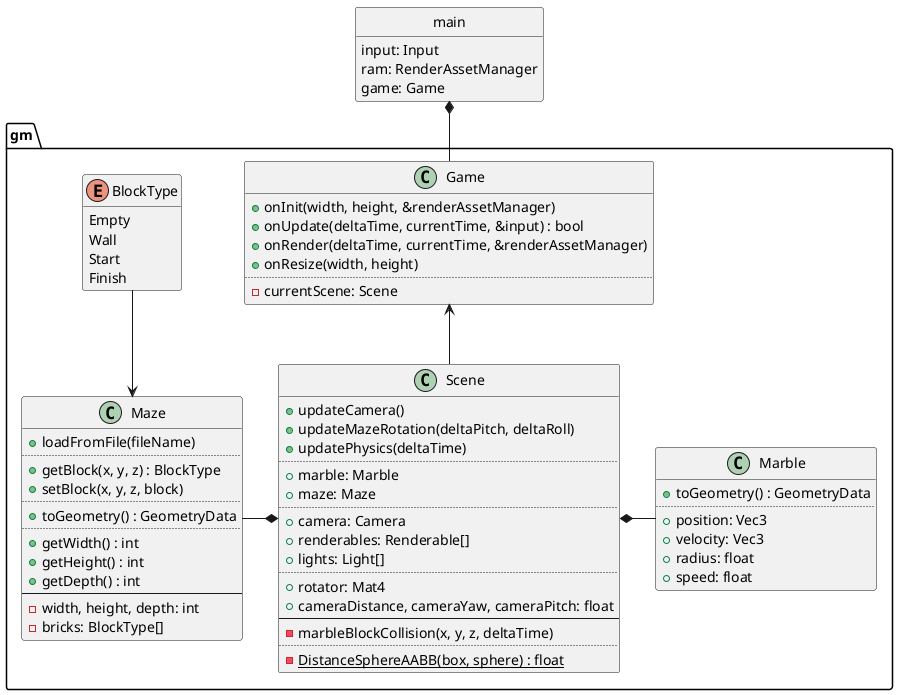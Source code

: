 @startuml
set separator ::

class gm::Game {
	+onInit(width, height, &renderAssetManager)
	+onUpdate(deltaTime, currentTime, &input) : bool
	+onRender(deltaTime, currentTime, &renderAssetManager)
	+onResize(width, height)
	..
	-currentScene: Scene
}

class gm::Scene {
	+updateCamera()
	+updateMazeRotation(deltaPitch, deltaRoll)
	+updatePhysics(deltaTime)
	..
	+marble: Marble
	+maze: Maze
	..
	+camera: Camera
	+renderables: Renderable[]
	+lights: Light[]
	..
	+rotator: Mat4
	+cameraDistance, cameraYaw, cameraPitch: float
	--
	-marbleBlockCollision(x, y, z, deltaTime)
	..
	{static} -DistanceSphereAABB(box, sphere) : float
}

enum gm::BlockType {
	Empty
	Wall
	Start
	Finish
}
hide BlockType methods

class gm::Maze {
	+loadFromFile(fileName)
	..
	+getBlock(x, y, z) : BlockType
	+setBlock(x, y, z, block)
	..
	+toGeometry() : GeometryData
	..
	+getWidth() : int
	+getHeight() : int
	+getDepth() : int
	--
	-width, height, depth: int
	-bricks: BlockType[]
}

class gm::Marble {
	+toGeometry() : GeometryData
	..
	+position: Vec3
	+velocity: Vec3
	+radius: float
	+speed: float
}

class main {
	input: Input
	ram: RenderAssetManager
	game: Game
}
hide main circle
hide main methods

main *-- Game
Game <-- Scene

Maze <-up- BlockType

Scene *-left- Maze
Scene *-right- Marble

@enduml
